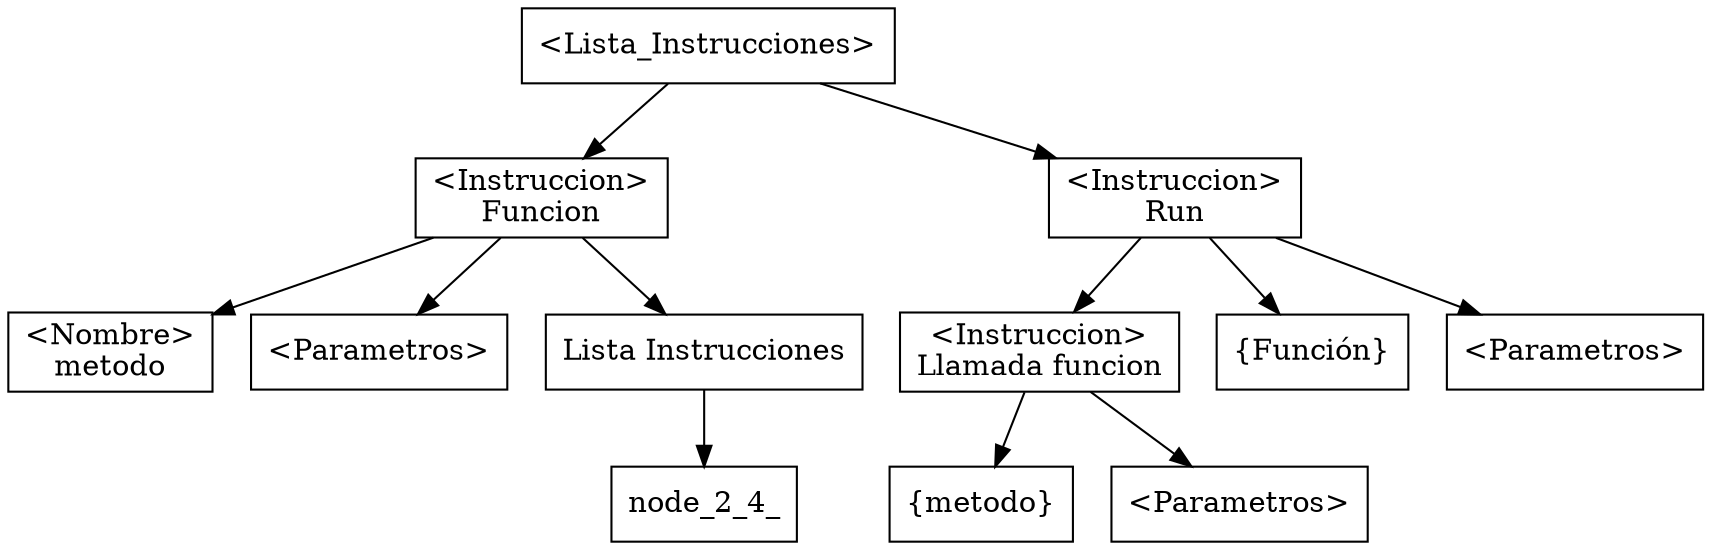 digraph G {
node[shape=box];nodeOriginal[label="<\Lista_Instrucciones\>"];nodeOriginal->node_1_0_;
        node_1_0_ [label="\<Instruccion\>\nFuncion"];
        node_1_0_1[label="\<Nombre\>\nmetodo"];
        node_1_0_2[label="\<Parametros\>"];
        node_1_0_->node_1_0_1;
        node_1_0_->node_1_0_2;
        node_1_0_->node_1_8_;
        
        node_1_8_[label="Lista Instrucciones"];        
        node_1_8_->node_2_4_;nodeOriginal->node_4_0_;
        node_4_4_ [label="\<Instruccion\>\nLlamada funcion"];
        node_4_4_1 [label="{metodo}"];
        node_4_4_2 [label="<\Parametros\>"];
        node_4_4_->node_4_4_2;
        node_4_4_->node_4_4_1;
        
        node_4_0_ [label="\<Instruccion\>\nRun"];
        node_4_0_1 [label="{Función}"];
        node_4_0_2 [label="<\Parametros\>"];
        node_4_0_->node_4_0_2;
        node_4_0_->node_4_0_1;
        node_4_0_->
        node_4_4_ ;
        
        
}